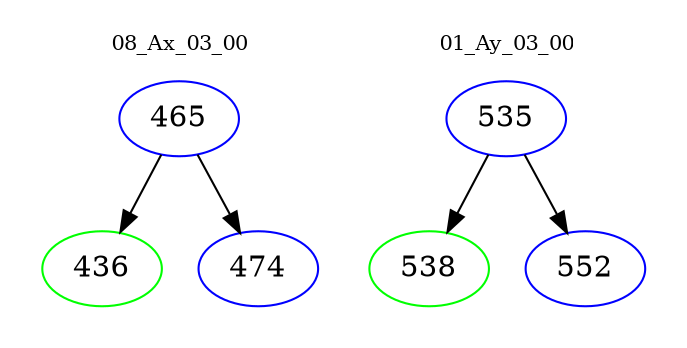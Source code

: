 digraph{
subgraph cluster_0 {
color = white
label = "08_Ax_03_00";
fontsize=10;
T0_465 [label="465", color="blue"]
T0_465 -> T0_436 [color="black"]
T0_436 [label="436", color="green"]
T0_465 -> T0_474 [color="black"]
T0_474 [label="474", color="blue"]
}
subgraph cluster_1 {
color = white
label = "01_Ay_03_00";
fontsize=10;
T1_535 [label="535", color="blue"]
T1_535 -> T1_538 [color="black"]
T1_538 [label="538", color="green"]
T1_535 -> T1_552 [color="black"]
T1_552 [label="552", color="blue"]
}
}
